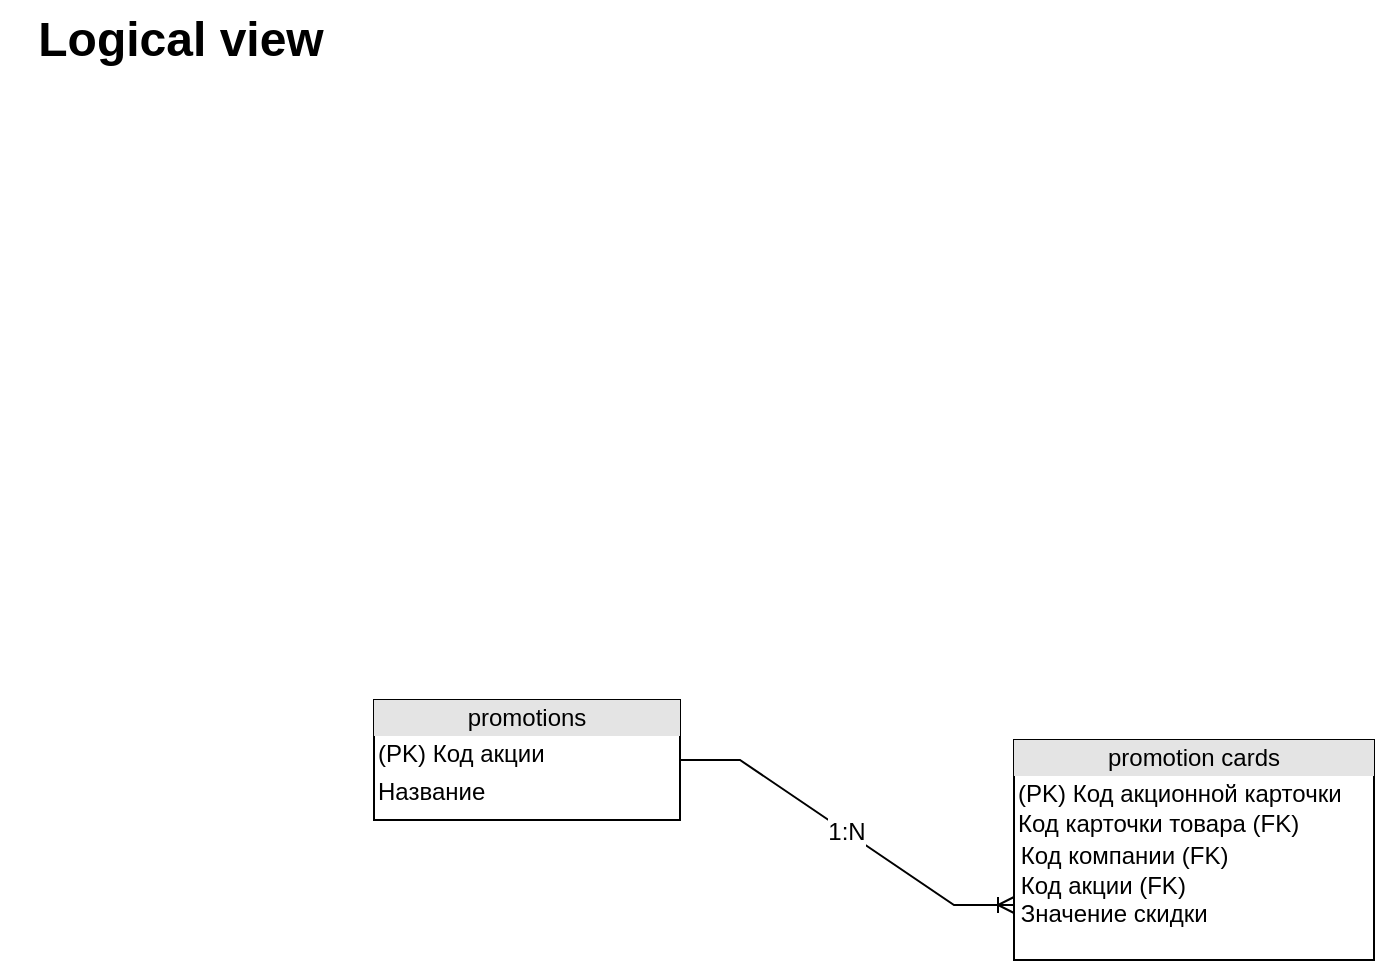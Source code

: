 <mxfile version="19.0.3" type="device"><diagram id="crg7kzPSuup4A0AOpt3y" name="Page-1"><mxGraphModel dx="2249" dy="794" grid="1" gridSize="10" guides="1" tooltips="1" connect="1" arrows="1" fold="1" page="1" pageScale="1" pageWidth="827" pageHeight="1169" math="0" shadow="0"><root><mxCell id="0"/><mxCell id="1" parent="0"/><mxCell id="g2bVAlPtoVbqO3j8gvs--1" value="Logical view" style="text;strokeColor=none;fillColor=none;html=1;fontSize=24;fontStyle=1;verticalAlign=middle;align=center;" parent="1" vertex="1"><mxGeometry x="-827" width="180" height="40" as="geometry"/></mxCell><mxCell id="g2bVAlPtoVbqO3j8gvs--2" value="&lt;div style=&quot;text-align: center; box-sizing: border-box; width: 100%; background: rgb(228, 228, 228); padding: 2px;&quot;&gt;promotion cards&lt;/div&gt;&lt;table style=&quot;width:100%;font-size:1em;&quot; cellpadding=&quot;2&quot; cellspacing=&quot;0&quot;&gt;&lt;tbody&gt;&lt;tr&gt;&lt;td&gt;(PK) Код акционной карточки&lt;br&gt;Код карточки товара (FK)&lt;/td&gt;&lt;td&gt;&lt;/td&gt;&lt;/tr&gt;&lt;/tbody&gt;&lt;/table&gt;&lt;span style=&quot;&quot;&gt;&amp;nbsp;Код компании (FK)&lt;br&gt;&amp;nbsp;Код акции (FK)&lt;br&gt;&amp;nbsp;Значение скидки&lt;br&gt;&lt;/span&gt;" style="verticalAlign=top;align=left;overflow=fill;html=1;" parent="1" vertex="1"><mxGeometry x="-320" y="370" width="180" height="110" as="geometry"/></mxCell><mxCell id="g2bVAlPtoVbqO3j8gvs--3" style="edgeStyle=orthogonalEdgeStyle;rounded=0;orthogonalLoop=1;jettySize=auto;html=1;exitX=0.5;exitY=1;exitDx=0;exitDy=0;" parent="1" source="g2bVAlPtoVbqO3j8gvs--2" target="g2bVAlPtoVbqO3j8gvs--2" edge="1"><mxGeometry relative="1" as="geometry"/></mxCell><mxCell id="g2bVAlPtoVbqO3j8gvs--4" value="&lt;div style=&quot;text-align: center; box-sizing: border-box; width: 100%; background: rgb(228, 228, 228); padding: 2px;&quot;&gt;promotions&lt;/div&gt;&lt;table style=&quot;width:100%;font-size:1em;&quot; cellpadding=&quot;2&quot; cellspacing=&quot;0&quot;&gt;&lt;tbody&gt;&lt;tr&gt;&lt;td&gt;(PK) Код акции&lt;/td&gt;&lt;td&gt;&lt;br&gt;&lt;/td&gt;&lt;/tr&gt;&lt;tr&gt;&lt;td&gt;Название&lt;/td&gt;&lt;td&gt;&lt;br&gt;&lt;/td&gt;&lt;/tr&gt;&lt;/tbody&gt;&lt;/table&gt;&lt;span style=&quot;&quot;&gt;&lt;br&gt;&lt;/span&gt;" style="verticalAlign=top;align=left;overflow=fill;html=1;" parent="1" vertex="1"><mxGeometry x="-640" y="350" width="153" height="60" as="geometry"/></mxCell><mxCell id="g2bVAlPtoVbqO3j8gvs--8" value="1:N" style="edgeStyle=entityRelationEdgeStyle;fontSize=12;html=1;endArrow=ERoneToMany;rounded=0;exitX=1;exitY=0.5;exitDx=0;exitDy=0;entryX=0;entryY=0.75;entryDx=0;entryDy=0;" parent="1" source="g2bVAlPtoVbqO3j8gvs--4" target="g2bVAlPtoVbqO3j8gvs--2" edge="1"><mxGeometry width="100" height="100" relative="1" as="geometry"><mxPoint x="-220" y="440" as="sourcePoint"/><mxPoint x="-120" y="340" as="targetPoint"/></mxGeometry></mxCell></root></mxGraphModel></diagram></mxfile>